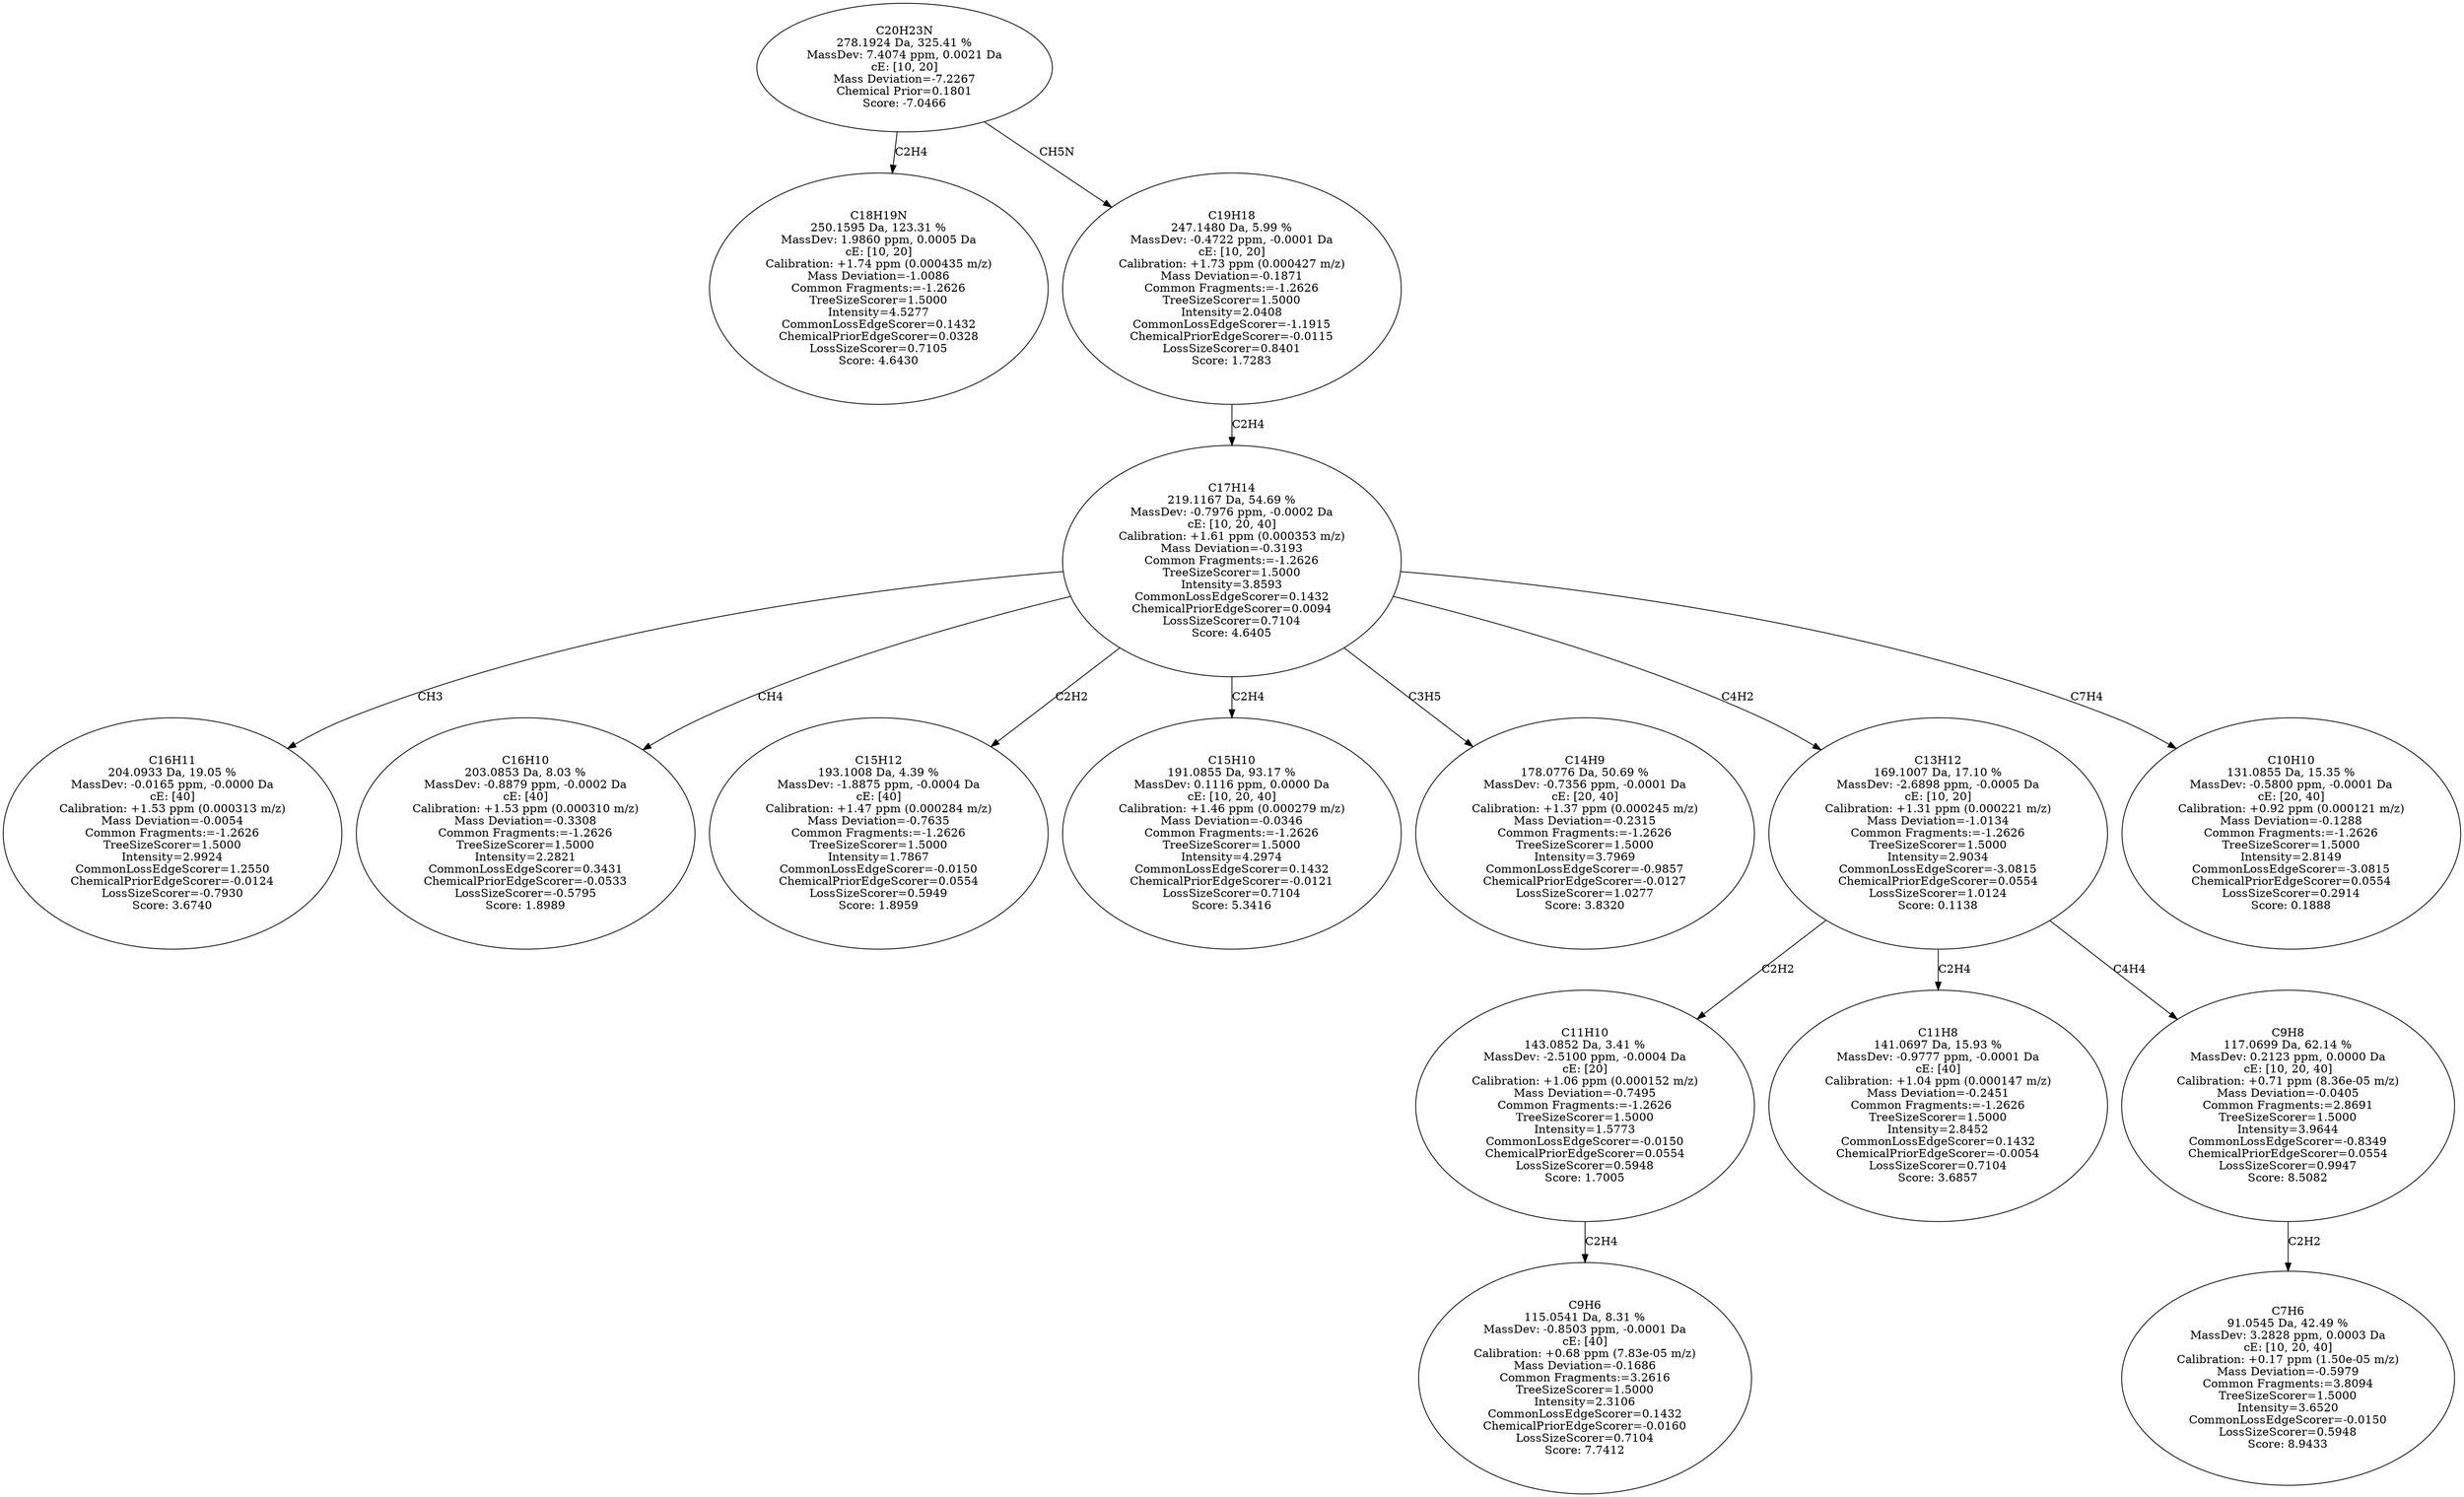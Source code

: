 strict digraph {
v1 [label="C18H19N\n250.1595 Da, 123.31 %\nMassDev: 1.9860 ppm, 0.0005 Da\ncE: [10, 20]\nCalibration: +1.74 ppm (0.000435 m/z)\nMass Deviation=-1.0086\nCommon Fragments:=-1.2626\nTreeSizeScorer=1.5000\nIntensity=4.5277\nCommonLossEdgeScorer=0.1432\nChemicalPriorEdgeScorer=0.0328\nLossSizeScorer=0.7105\nScore: 4.6430"];
v2 [label="C16H11\n204.0933 Da, 19.05 %\nMassDev: -0.0165 ppm, -0.0000 Da\ncE: [40]\nCalibration: +1.53 ppm (0.000313 m/z)\nMass Deviation=-0.0054\nCommon Fragments:=-1.2626\nTreeSizeScorer=1.5000\nIntensity=2.9924\nCommonLossEdgeScorer=1.2550\nChemicalPriorEdgeScorer=-0.0124\nLossSizeScorer=-0.7930\nScore: 3.6740"];
v3 [label="C16H10\n203.0853 Da, 8.03 %\nMassDev: -0.8879 ppm, -0.0002 Da\ncE: [40]\nCalibration: +1.53 ppm (0.000310 m/z)\nMass Deviation=-0.3308\nCommon Fragments:=-1.2626\nTreeSizeScorer=1.5000\nIntensity=2.2821\nCommonLossEdgeScorer=0.3431\nChemicalPriorEdgeScorer=-0.0533\nLossSizeScorer=-0.5795\nScore: 1.8989"];
v4 [label="C15H12\n193.1008 Da, 4.39 %\nMassDev: -1.8875 ppm, -0.0004 Da\ncE: [40]\nCalibration: +1.47 ppm (0.000284 m/z)\nMass Deviation=-0.7635\nCommon Fragments:=-1.2626\nTreeSizeScorer=1.5000\nIntensity=1.7867\nCommonLossEdgeScorer=-0.0150\nChemicalPriorEdgeScorer=0.0554\nLossSizeScorer=0.5949\nScore: 1.8959"];
v5 [label="C15H10\n191.0855 Da, 93.17 %\nMassDev: 0.1116 ppm, 0.0000 Da\ncE: [10, 20, 40]\nCalibration: +1.46 ppm (0.000279 m/z)\nMass Deviation=-0.0346\nCommon Fragments:=-1.2626\nTreeSizeScorer=1.5000\nIntensity=4.2974\nCommonLossEdgeScorer=0.1432\nChemicalPriorEdgeScorer=-0.0121\nLossSizeScorer=0.7104\nScore: 5.3416"];
v6 [label="C14H9\n178.0776 Da, 50.69 %\nMassDev: -0.7356 ppm, -0.0001 Da\ncE: [20, 40]\nCalibration: +1.37 ppm (0.000245 m/z)\nMass Deviation=-0.2315\nCommon Fragments:=-1.2626\nTreeSizeScorer=1.5000\nIntensity=3.7969\nCommonLossEdgeScorer=-0.9857\nChemicalPriorEdgeScorer=-0.0127\nLossSizeScorer=1.0277\nScore: 3.8320"];
v7 [label="C9H6\n115.0541 Da, 8.31 %\nMassDev: -0.8503 ppm, -0.0001 Da\ncE: [40]\nCalibration: +0.68 ppm (7.83e-05 m/z)\nMass Deviation=-0.1686\nCommon Fragments:=3.2616\nTreeSizeScorer=1.5000\nIntensity=2.3106\nCommonLossEdgeScorer=0.1432\nChemicalPriorEdgeScorer=-0.0160\nLossSizeScorer=0.7104\nScore: 7.7412"];
v8 [label="C11H10\n143.0852 Da, 3.41 %\nMassDev: -2.5100 ppm, -0.0004 Da\ncE: [20]\nCalibration: +1.06 ppm (0.000152 m/z)\nMass Deviation=-0.7495\nCommon Fragments:=-1.2626\nTreeSizeScorer=1.5000\nIntensity=1.5773\nCommonLossEdgeScorer=-0.0150\nChemicalPriorEdgeScorer=0.0554\nLossSizeScorer=0.5948\nScore: 1.7005"];
v9 [label="C11H8\n141.0697 Da, 15.93 %\nMassDev: -0.9777 ppm, -0.0001 Da\ncE: [40]\nCalibration: +1.04 ppm (0.000147 m/z)\nMass Deviation=-0.2451\nCommon Fragments:=-1.2626\nTreeSizeScorer=1.5000\nIntensity=2.8452\nCommonLossEdgeScorer=0.1432\nChemicalPriorEdgeScorer=-0.0054\nLossSizeScorer=0.7104\nScore: 3.6857"];
v10 [label="C7H6\n91.0545 Da, 42.49 %\nMassDev: 3.2828 ppm, 0.0003 Da\ncE: [10, 20, 40]\nCalibration: +0.17 ppm (1.50e-05 m/z)\nMass Deviation=-0.5979\nCommon Fragments:=3.8094\nTreeSizeScorer=1.5000\nIntensity=3.6520\nCommonLossEdgeScorer=-0.0150\nLossSizeScorer=0.5948\nScore: 8.9433"];
v11 [label="C9H8\n117.0699 Da, 62.14 %\nMassDev: 0.2123 ppm, 0.0000 Da\ncE: [10, 20, 40]\nCalibration: +0.71 ppm (8.36e-05 m/z)\nMass Deviation=-0.0405\nCommon Fragments:=2.8691\nTreeSizeScorer=1.5000\nIntensity=3.9644\nCommonLossEdgeScorer=-0.8349\nChemicalPriorEdgeScorer=0.0554\nLossSizeScorer=0.9947\nScore: 8.5082"];
v12 [label="C13H12\n169.1007 Da, 17.10 %\nMassDev: -2.6898 ppm, -0.0005 Da\ncE: [10, 20]\nCalibration: +1.31 ppm (0.000221 m/z)\nMass Deviation=-1.0134\nCommon Fragments:=-1.2626\nTreeSizeScorer=1.5000\nIntensity=2.9034\nCommonLossEdgeScorer=-3.0815\nChemicalPriorEdgeScorer=0.0554\nLossSizeScorer=1.0124\nScore: 0.1138"];
v13 [label="C10H10\n131.0855 Da, 15.35 %\nMassDev: -0.5800 ppm, -0.0001 Da\ncE: [20, 40]\nCalibration: +0.92 ppm (0.000121 m/z)\nMass Deviation=-0.1288\nCommon Fragments:=-1.2626\nTreeSizeScorer=1.5000\nIntensity=2.8149\nCommonLossEdgeScorer=-3.0815\nChemicalPriorEdgeScorer=0.0554\nLossSizeScorer=0.2914\nScore: 0.1888"];
v14 [label="C17H14\n219.1167 Da, 54.69 %\nMassDev: -0.7976 ppm, -0.0002 Da\ncE: [10, 20, 40]\nCalibration: +1.61 ppm (0.000353 m/z)\nMass Deviation=-0.3193\nCommon Fragments:=-1.2626\nTreeSizeScorer=1.5000\nIntensity=3.8593\nCommonLossEdgeScorer=0.1432\nChemicalPriorEdgeScorer=0.0094\nLossSizeScorer=0.7104\nScore: 4.6405"];
v15 [label="C19H18\n247.1480 Da, 5.99 %\nMassDev: -0.4722 ppm, -0.0001 Da\ncE: [10, 20]\nCalibration: +1.73 ppm (0.000427 m/z)\nMass Deviation=-0.1871\nCommon Fragments:=-1.2626\nTreeSizeScorer=1.5000\nIntensity=2.0408\nCommonLossEdgeScorer=-1.1915\nChemicalPriorEdgeScorer=-0.0115\nLossSizeScorer=0.8401\nScore: 1.7283"];
v16 [label="C20H23N\n278.1924 Da, 325.41 %\nMassDev: 7.4074 ppm, 0.0021 Da\ncE: [10, 20]\nMass Deviation=-7.2267\nChemical Prior=0.1801\nScore: -7.0466"];
v16 -> v1 [label="C2H4"];
v14 -> v2 [label="CH3"];
v14 -> v3 [label="CH4"];
v14 -> v4 [label="C2H2"];
v14 -> v5 [label="C2H4"];
v14 -> v6 [label="C3H5"];
v8 -> v7 [label="C2H4"];
v12 -> v8 [label="C2H2"];
v12 -> v9 [label="C2H4"];
v11 -> v10 [label="C2H2"];
v12 -> v11 [label="C4H4"];
v14 -> v12 [label="C4H2"];
v14 -> v13 [label="C7H4"];
v15 -> v14 [label="C2H4"];
v16 -> v15 [label="CH5N"];
}